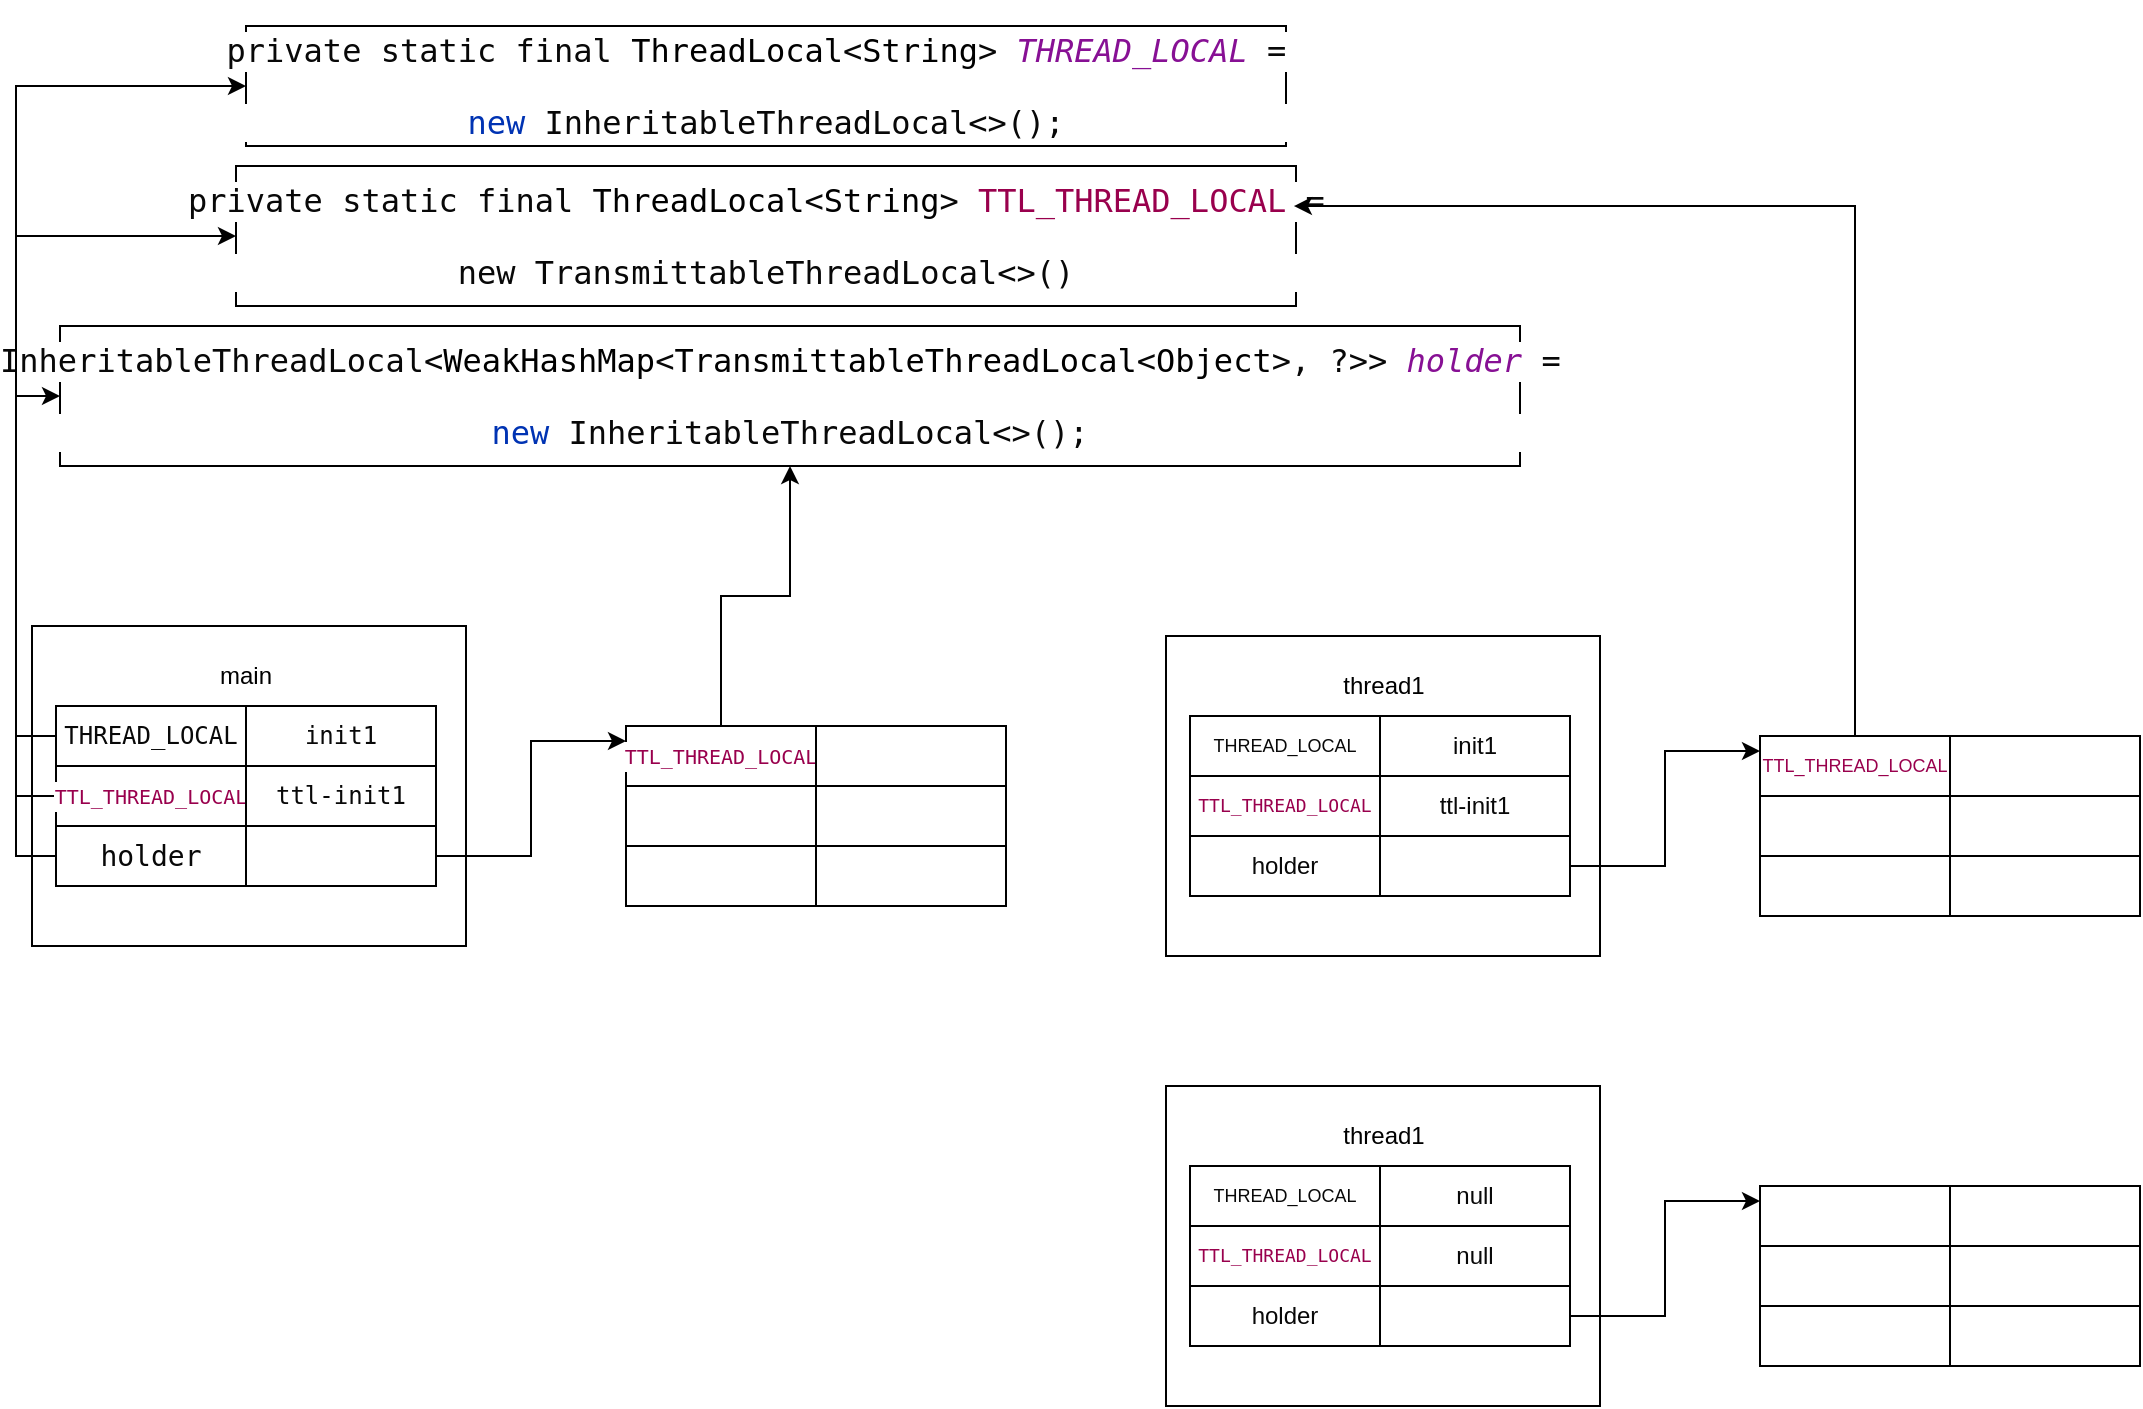 <mxfile version="21.0.6" type="github">
  <diagram name="第 1 页" id="pmHs8UpMBzQuUNmr3AvG">
    <mxGraphModel dx="1221" dy="676" grid="1" gridSize="10" guides="1" tooltips="1" connect="1" arrows="1" fold="1" page="1" pageScale="1" pageWidth="827" pageHeight="1169" math="0" shadow="0">
      <root>
        <mxCell id="0" />
        <mxCell id="1" parent="0" />
        <mxCell id="Ih1NZP5t_pB03FKLAn0f-21" value="" style="rounded=0;whiteSpace=wrap;html=1;" vertex="1" parent="1">
          <mxGeometry x="83" y="320" width="217" height="160" as="geometry" />
        </mxCell>
        <mxCell id="Ih1NZP5t_pB03FKLAn0f-1" value="&lt;pre style=&quot;background-color:#ffffff;color:#080808;font-family:&#39;JetBrains Mono&#39;,monospace;font-size:12.0pt;&quot;&gt;private static final &lt;span style=&quot;color:#000000;&quot;&gt;ThreadLocal&lt;/span&gt;&amp;lt;&lt;span style=&quot;color:#000000;&quot;&gt;String&lt;/span&gt;&amp;gt; &lt;span style=&quot;color:#871094;font-style:italic;&quot;&gt;THREAD_LOCAL &lt;/span&gt;= &lt;/pre&gt;&lt;pre style=&quot;background-color:#ffffff;color:#080808;font-family:&#39;JetBrains Mono&#39;,monospace;font-size:12.0pt;&quot;&gt;&lt;span style=&quot;color:#0033b3;&quot;&gt;new &lt;/span&gt;InheritableThreadLocal&amp;lt;&amp;gt;();&lt;/pre&gt;" style="rounded=0;whiteSpace=wrap;html=1;" vertex="1" parent="1">
          <mxGeometry x="190" y="20" width="520" height="60" as="geometry" />
        </mxCell>
        <mxCell id="Ih1NZP5t_pB03FKLAn0f-2" value="&lt;pre style=&quot;background-color: rgb(255, 255, 255); font-family: &amp;quot;JetBrains Mono&amp;quot;, monospace; font-size: 12pt;&quot;&gt;&lt;span style=&quot;color: rgb(8, 8, 8);&quot;&gt;private static final &lt;span style=&quot;color:#000000;&quot;&gt;ThreadLocal&lt;/span&gt;&amp;lt;&lt;span style=&quot;color:#000000;&quot;&gt;String&lt;/span&gt;&amp;gt; &lt;/span&gt;&lt;font color=&quot;#99004d&quot;&gt;TTL_THREAD_LOCAL&lt;/font&gt;&lt;font color=&quot;#080808&quot;&gt; = &lt;br&gt;&lt;/font&gt;&lt;/pre&gt;&lt;pre style=&quot;background-color:#ffffff;color:#080808;font-family:&#39;JetBrains Mono&#39;,monospace;font-size:12.0pt;&quot;&gt;new TransmittableThreadLocal&amp;lt;&amp;gt;()&lt;/pre&gt;" style="rounded=0;whiteSpace=wrap;html=1;" vertex="1" parent="1">
          <mxGeometry x="185" y="90" width="530" height="70" as="geometry" />
        </mxCell>
        <mxCell id="Ih1NZP5t_pB03FKLAn0f-3" value="&lt;pre style=&quot;background-color:#ffffff;color:#080808;font-family:&#39;JetBrains Mono&#39;,monospace;font-size:12.0pt;&quot;&gt;InheritableThreadLocal&amp;lt;&lt;span style=&quot;font-size: 12pt; color: rgb(0, 0, 0);&quot;&gt;WeakHashMap&lt;/span&gt;&lt;span style=&quot;font-size: 12pt;&quot;&gt;&amp;lt;&lt;/span&gt;&lt;span style=&quot;font-size: 12pt; color: rgb(0, 0, 0);&quot;&gt;TransmittableThreadLocal&lt;/span&gt;&lt;span style=&quot;font-size: 12pt;&quot;&gt;&amp;lt;&lt;/span&gt;&lt;span style=&quot;font-size: 12pt; color: rgb(0, 0, 0);&quot;&gt;Object&lt;/span&gt;&lt;span style=&quot;font-size: 12pt;&quot;&gt;&amp;gt;, ?&amp;gt;&amp;gt; &lt;/span&gt;&lt;span style=&quot;font-size: 12pt; color: rgb(135, 16, 148); font-style: italic;&quot;&gt;holder&lt;/span&gt;&lt;span style=&quot;color:#871094;font-style:italic;&quot;&gt; &lt;/span&gt;= &lt;/pre&gt;&lt;pre style=&quot;background-color:#ffffff;color:#080808;font-family:&#39;JetBrains Mono&#39;,monospace;font-size:12.0pt;&quot;&gt;&lt;span style=&quot;color:#0033b3;&quot;&gt;new &lt;/span&gt;InheritableThreadLocal&amp;lt;&amp;gt;();&lt;/pre&gt;" style="rounded=0;whiteSpace=wrap;html=1;" vertex="1" parent="1">
          <mxGeometry x="97" y="170" width="730" height="70" as="geometry" />
        </mxCell>
        <mxCell id="Ih1NZP5t_pB03FKLAn0f-20" style="edgeStyle=orthogonalEdgeStyle;rounded=0;orthogonalLoop=1;jettySize=auto;html=1;exitX=0;exitY=0.5;exitDx=0;exitDy=0;entryX=0;entryY=0.5;entryDx=0;entryDy=0;" edge="1" parent="1" source="Ih1NZP5t_pB03FKLAn0f-5" target="Ih1NZP5t_pB03FKLAn0f-1">
          <mxGeometry relative="1" as="geometry" />
        </mxCell>
        <mxCell id="Ih1NZP5t_pB03FKLAn0f-5" value="&lt;pre style=&quot;border-color: var(--border-color); background-color: rgb(255, 255, 255); color: rgb(8, 8, 8); font-family: &amp;quot;JetBrains Mono&amp;quot;, monospace;&quot;&gt;&lt;font style=&quot;font-size: 12px;&quot;&gt;THREAD_LOCAL&lt;/font&gt;&lt;/pre&gt;" style="rounded=0;whiteSpace=wrap;html=1;" vertex="1" parent="1">
          <mxGeometry x="95" y="360" width="95" height="30" as="geometry" />
        </mxCell>
        <mxCell id="Ih1NZP5t_pB03FKLAn0f-6" value="&lt;pre style=&quot;background-color: rgb(255, 255, 255); color: rgb(8, 8, 8); font-family: &amp;quot;JetBrains Mono&amp;quot;, monospace; font-size: 12px;&quot;&gt;init1&lt;br style=&quot;font-size: 12px;&quot;&gt;&lt;/pre&gt;" style="rounded=0;whiteSpace=wrap;html=1;fontSize=12;" vertex="1" parent="1">
          <mxGeometry x="190" y="360" width="95" height="30" as="geometry" />
        </mxCell>
        <mxCell id="Ih1NZP5t_pB03FKLAn0f-19" style="edgeStyle=orthogonalEdgeStyle;rounded=0;orthogonalLoop=1;jettySize=auto;html=1;exitX=0;exitY=0.5;exitDx=0;exitDy=0;entryX=0;entryY=0.5;entryDx=0;entryDy=0;" edge="1" parent="1" source="Ih1NZP5t_pB03FKLAn0f-7" target="Ih1NZP5t_pB03FKLAn0f-2">
          <mxGeometry relative="1" as="geometry" />
        </mxCell>
        <mxCell id="Ih1NZP5t_pB03FKLAn0f-7" value="&lt;pre style=&quot;border-color: var(--border-color); background-color: rgb(255, 255, 255); font-family: &amp;quot;JetBrains Mono&amp;quot;, monospace;&quot;&gt;&lt;font style=&quot;border-color: var(--border-color); font-size: 10px;&quot; color=&quot;#99004d&quot;&gt;TTL_THREAD_LOCAL&lt;/font&gt;&lt;/pre&gt;" style="rounded=0;whiteSpace=wrap;html=1;" vertex="1" parent="1">
          <mxGeometry x="95" y="390" width="95" height="30" as="geometry" />
        </mxCell>
        <mxCell id="Ih1NZP5t_pB03FKLAn0f-8" value="&lt;pre style=&quot;background-color: rgb(255, 255, 255); color: rgb(8, 8, 8); font-family: &amp;quot;JetBrains Mono&amp;quot;, monospace; font-size: 12px;&quot;&gt;ttl-init1&lt;br style=&quot;font-size: 12px;&quot;&gt;&lt;/pre&gt;" style="rounded=0;whiteSpace=wrap;html=1;fontSize=12;" vertex="1" parent="1">
          <mxGeometry x="190" y="390" width="95" height="30" as="geometry" />
        </mxCell>
        <mxCell id="Ih1NZP5t_pB03FKLAn0f-18" style="edgeStyle=orthogonalEdgeStyle;rounded=0;orthogonalLoop=1;jettySize=auto;html=1;exitX=0;exitY=0.5;exitDx=0;exitDy=0;entryX=0;entryY=0.5;entryDx=0;entryDy=0;" edge="1" parent="1" source="Ih1NZP5t_pB03FKLAn0f-9" target="Ih1NZP5t_pB03FKLAn0f-3">
          <mxGeometry relative="1" as="geometry" />
        </mxCell>
        <mxCell id="Ih1NZP5t_pB03FKLAn0f-9" value="&lt;pre style=&quot;border-color: var(--border-color); background-color: rgb(255, 255, 255); color: rgb(8, 8, 8); font-family: &amp;quot;JetBrains Mono&amp;quot;, monospace;&quot;&gt;&lt;font style=&quot;font-size: 14px;&quot;&gt;holder&lt;/font&gt;&lt;/pre&gt;" style="rounded=0;whiteSpace=wrap;html=1;" vertex="1" parent="1">
          <mxGeometry x="95" y="420" width="95" height="30" as="geometry" />
        </mxCell>
        <mxCell id="Ih1NZP5t_pB03FKLAn0f-17" style="edgeStyle=orthogonalEdgeStyle;rounded=0;orthogonalLoop=1;jettySize=auto;html=1;exitX=1;exitY=0.5;exitDx=0;exitDy=0;entryX=0;entryY=0.25;entryDx=0;entryDy=0;" edge="1" parent="1" source="Ih1NZP5t_pB03FKLAn0f-10" target="Ih1NZP5t_pB03FKLAn0f-11">
          <mxGeometry relative="1" as="geometry" />
        </mxCell>
        <mxCell id="Ih1NZP5t_pB03FKLAn0f-10" value="" style="rounded=0;whiteSpace=wrap;html=1;" vertex="1" parent="1">
          <mxGeometry x="190" y="420" width="95" height="30" as="geometry" />
        </mxCell>
        <mxCell id="Ih1NZP5t_pB03FKLAn0f-38" style="edgeStyle=orthogonalEdgeStyle;rounded=0;orthogonalLoop=1;jettySize=auto;html=1;exitX=0.5;exitY=0;exitDx=0;exitDy=0;entryX=0.5;entryY=1;entryDx=0;entryDy=0;" edge="1" parent="1" source="Ih1NZP5t_pB03FKLAn0f-11" target="Ih1NZP5t_pB03FKLAn0f-3">
          <mxGeometry relative="1" as="geometry" />
        </mxCell>
        <mxCell id="Ih1NZP5t_pB03FKLAn0f-11" value="&lt;pre style=&quot;border-color: var(--border-color); background-color: rgb(255, 255, 255); font-family: &amp;quot;JetBrains Mono&amp;quot;, monospace;&quot;&gt;&lt;font style=&quot;border-color: var(--border-color); font-size: 10px;&quot; color=&quot;#99004d&quot;&gt;TTL_THREAD_LOCAL&lt;/font&gt;&lt;/pre&gt;" style="rounded=0;whiteSpace=wrap;html=1;" vertex="1" parent="1">
          <mxGeometry x="380" y="370" width="95" height="30" as="geometry" />
        </mxCell>
        <mxCell id="Ih1NZP5t_pB03FKLAn0f-12" value="" style="rounded=0;whiteSpace=wrap;html=1;" vertex="1" parent="1">
          <mxGeometry x="475" y="370" width="95" height="30" as="geometry" />
        </mxCell>
        <mxCell id="Ih1NZP5t_pB03FKLAn0f-13" value="" style="rounded=0;whiteSpace=wrap;html=1;" vertex="1" parent="1">
          <mxGeometry x="475" y="400" width="95" height="30" as="geometry" />
        </mxCell>
        <mxCell id="Ih1NZP5t_pB03FKLAn0f-14" value="" style="rounded=0;whiteSpace=wrap;html=1;" vertex="1" parent="1">
          <mxGeometry x="380" y="430" width="95" height="30" as="geometry" />
        </mxCell>
        <mxCell id="Ih1NZP5t_pB03FKLAn0f-15" value="" style="rounded=0;whiteSpace=wrap;html=1;" vertex="1" parent="1">
          <mxGeometry x="475" y="430" width="95" height="30" as="geometry" />
        </mxCell>
        <mxCell id="Ih1NZP5t_pB03FKLAn0f-16" value="" style="rounded=0;whiteSpace=wrap;html=1;" vertex="1" parent="1">
          <mxGeometry x="380" y="400" width="95" height="30" as="geometry" />
        </mxCell>
        <mxCell id="Ih1NZP5t_pB03FKLAn0f-22" value="" style="rounded=0;whiteSpace=wrap;html=1;" vertex="1" parent="1">
          <mxGeometry x="650" y="325" width="217" height="160" as="geometry" />
        </mxCell>
        <mxCell id="Ih1NZP5t_pB03FKLAn0f-23" value="&lt;div style=&quot;border-color: var(--border-color); background-color: rgb(255, 255, 255); color: rgb(8, 8, 8); font-size: 9px;&quot;&gt;&lt;font style=&quot;font-size: 9px;&quot;&gt;THREAD_LOCAL&lt;/font&gt;&lt;/div&gt;" style="rounded=0;whiteSpace=wrap;html=1;fontSize=9;fontFamily=Helvetica;fontStyle=0" vertex="1" parent="1">
          <mxGeometry x="662" y="365" width="95" height="30" as="geometry" />
        </mxCell>
        <mxCell id="Ih1NZP5t_pB03FKLAn0f-24" value="&lt;div style=&quot;border-color: var(--border-color); background-color: rgb(255, 255, 255); color: rgb(8, 8, 8); font-size: 12px;&quot;&gt;init1&lt;/div&gt;" style="rounded=0;whiteSpace=wrap;html=1;fontSize=12;fontFamily=Helvetica;fontStyle=0" vertex="1" parent="1">
          <mxGeometry x="757" y="365" width="95" height="30" as="geometry" />
        </mxCell>
        <mxCell id="Ih1NZP5t_pB03FKLAn0f-25" value="&lt;pre style=&quot;border-color: var(--border-color); background-color: rgb(255, 255, 255); font-family: &amp;quot;JetBrains Mono&amp;quot;, monospace; font-size: 9px;&quot;&gt;&lt;font style=&quot;border-color: var(--border-color); font-size: 9px;&quot; color=&quot;#99004d&quot;&gt;TTL_THREAD_LOCAL&lt;/font&gt;&lt;/pre&gt;" style="rounded=0;whiteSpace=wrap;html=1;fontStyle=0;fontSize=9;" vertex="1" parent="1">
          <mxGeometry x="662" y="395" width="95" height="30" as="geometry" />
        </mxCell>
        <mxCell id="Ih1NZP5t_pB03FKLAn0f-26" value="&lt;div style=&quot;border-color: var(--border-color); background-color: rgb(255, 255, 255); color: rgb(8, 8, 8); font-size: 12px;&quot;&gt;ttl-init1&lt;/div&gt;" style="rounded=0;whiteSpace=wrap;html=1;fontSize=12;fontFamily=Helvetica;fontStyle=0" vertex="1" parent="1">
          <mxGeometry x="757" y="395" width="95" height="30" as="geometry" />
        </mxCell>
        <mxCell id="Ih1NZP5t_pB03FKLAn0f-27" value="&lt;div style=&quot;border-color: var(--border-color); background-color: rgb(255, 255, 255); color: rgb(8, 8, 8); font-size: 12px;&quot;&gt;&lt;font style=&quot;font-size: 12px;&quot;&gt;holder&lt;/font&gt;&lt;/div&gt;" style="rounded=0;whiteSpace=wrap;html=1;fontSize=12;fontFamily=Helvetica;fontStyle=0" vertex="1" parent="1">
          <mxGeometry x="662" y="425" width="95" height="30" as="geometry" />
        </mxCell>
        <mxCell id="Ih1NZP5t_pB03FKLAn0f-28" style="edgeStyle=orthogonalEdgeStyle;rounded=0;orthogonalLoop=1;jettySize=auto;html=1;exitX=1;exitY=0.5;exitDx=0;exitDy=0;entryX=0;entryY=0.25;entryDx=0;entryDy=0;fontStyle=0" edge="1" source="Ih1NZP5t_pB03FKLAn0f-29" target="Ih1NZP5t_pB03FKLAn0f-30" parent="1">
          <mxGeometry relative="1" as="geometry" />
        </mxCell>
        <mxCell id="Ih1NZP5t_pB03FKLAn0f-29" value="" style="rounded=0;whiteSpace=wrap;html=1;fontStyle=0" vertex="1" parent="1">
          <mxGeometry x="757" y="425" width="95" height="30" as="geometry" />
        </mxCell>
        <mxCell id="Ih1NZP5t_pB03FKLAn0f-39" style="edgeStyle=orthogonalEdgeStyle;rounded=0;orthogonalLoop=1;jettySize=auto;html=1;exitX=0.5;exitY=0;exitDx=0;exitDy=0;entryX=0.998;entryY=0.286;entryDx=0;entryDy=0;entryPerimeter=0;" edge="1" parent="1" source="Ih1NZP5t_pB03FKLAn0f-30" target="Ih1NZP5t_pB03FKLAn0f-2">
          <mxGeometry relative="1" as="geometry">
            <Array as="points">
              <mxPoint x="995" y="110" />
            </Array>
          </mxGeometry>
        </mxCell>
        <mxCell id="Ih1NZP5t_pB03FKLAn0f-30" value="&lt;div style=&quot;border-color: var(--border-color); background-color: rgb(255, 255, 255); font-size: 9px;&quot;&gt;&lt;font style=&quot;border-color: var(--border-color); font-size: 9px;&quot; color=&quot;#99004d&quot;&gt;TTL_THREAD_LOCAL&lt;/font&gt;&lt;/div&gt;" style="rounded=0;whiteSpace=wrap;html=1;fontSize=9;fontFamily=Helvetica;fontStyle=0" vertex="1" parent="1">
          <mxGeometry x="947" y="375" width="95" height="30" as="geometry" />
        </mxCell>
        <mxCell id="Ih1NZP5t_pB03FKLAn0f-31" value="" style="rounded=0;whiteSpace=wrap;html=1;fontStyle=0" vertex="1" parent="1">
          <mxGeometry x="1042" y="375" width="95" height="30" as="geometry" />
        </mxCell>
        <mxCell id="Ih1NZP5t_pB03FKLAn0f-32" value="" style="rounded=0;whiteSpace=wrap;html=1;fontStyle=0" vertex="1" parent="1">
          <mxGeometry x="1042" y="405" width="95" height="30" as="geometry" />
        </mxCell>
        <mxCell id="Ih1NZP5t_pB03FKLAn0f-33" value="" style="rounded=0;whiteSpace=wrap;html=1;fontStyle=0" vertex="1" parent="1">
          <mxGeometry x="947" y="435" width="95" height="30" as="geometry" />
        </mxCell>
        <mxCell id="Ih1NZP5t_pB03FKLAn0f-34" value="" style="rounded=0;whiteSpace=wrap;html=1;fontStyle=0" vertex="1" parent="1">
          <mxGeometry x="1042" y="435" width="95" height="30" as="geometry" />
        </mxCell>
        <mxCell id="Ih1NZP5t_pB03FKLAn0f-35" value="" style="rounded=0;whiteSpace=wrap;html=1;fontStyle=0" vertex="1" parent="1">
          <mxGeometry x="947" y="405" width="95" height="30" as="geometry" />
        </mxCell>
        <mxCell id="Ih1NZP5t_pB03FKLAn0f-36" value="main" style="text;html=1;strokeColor=none;fillColor=none;align=center;verticalAlign=middle;whiteSpace=wrap;rounded=0;" vertex="1" parent="1">
          <mxGeometry x="160" y="330" width="60" height="30" as="geometry" />
        </mxCell>
        <mxCell id="Ih1NZP5t_pB03FKLAn0f-37" value="thread1" style="text;html=1;strokeColor=none;fillColor=none;align=center;verticalAlign=middle;whiteSpace=wrap;rounded=0;" vertex="1" parent="1">
          <mxGeometry x="728.5" y="335" width="60" height="30" as="geometry" />
        </mxCell>
        <mxCell id="Ih1NZP5t_pB03FKLAn0f-40" value="" style="rounded=0;whiteSpace=wrap;html=1;" vertex="1" parent="1">
          <mxGeometry x="650" y="550" width="217" height="160" as="geometry" />
        </mxCell>
        <mxCell id="Ih1NZP5t_pB03FKLAn0f-41" value="&lt;div style=&quot;border-color: var(--border-color); background-color: rgb(255, 255, 255); color: rgb(8, 8, 8); font-size: 9px;&quot;&gt;&lt;font style=&quot;font-size: 9px;&quot;&gt;THREAD_LOCAL&lt;/font&gt;&lt;/div&gt;" style="rounded=0;whiteSpace=wrap;html=1;fontSize=9;fontFamily=Helvetica;fontStyle=0" vertex="1" parent="1">
          <mxGeometry x="662" y="590" width="95" height="30" as="geometry" />
        </mxCell>
        <mxCell id="Ih1NZP5t_pB03FKLAn0f-42" value="&lt;div style=&quot;border-color: var(--border-color); background-color: rgb(255, 255, 255); color: rgb(8, 8, 8); font-size: 12px;&quot;&gt;null&lt;/div&gt;" style="rounded=0;whiteSpace=wrap;html=1;fontSize=12;fontFamily=Helvetica;fontStyle=0" vertex="1" parent="1">
          <mxGeometry x="757" y="590" width="95" height="30" as="geometry" />
        </mxCell>
        <mxCell id="Ih1NZP5t_pB03FKLAn0f-43" value="&lt;pre style=&quot;border-color: var(--border-color); background-color: rgb(255, 255, 255); font-family: &amp;quot;JetBrains Mono&amp;quot;, monospace; font-size: 9px;&quot;&gt;&lt;font style=&quot;border-color: var(--border-color); font-size: 9px;&quot; color=&quot;#99004d&quot;&gt;TTL_THREAD_LOCAL&lt;/font&gt;&lt;/pre&gt;" style="rounded=0;whiteSpace=wrap;html=1;fontStyle=0;fontSize=9;" vertex="1" parent="1">
          <mxGeometry x="662" y="620" width="95" height="30" as="geometry" />
        </mxCell>
        <mxCell id="Ih1NZP5t_pB03FKLAn0f-44" value="&lt;div style=&quot;border-color: var(--border-color); background-color: rgb(255, 255, 255); color: rgb(8, 8, 8); font-size: 12px;&quot;&gt;null&lt;br&gt;&lt;/div&gt;" style="rounded=0;whiteSpace=wrap;html=1;fontSize=12;fontFamily=Helvetica;fontStyle=0" vertex="1" parent="1">
          <mxGeometry x="757" y="620" width="95" height="30" as="geometry" />
        </mxCell>
        <mxCell id="Ih1NZP5t_pB03FKLAn0f-45" value="&lt;div style=&quot;border-color: var(--border-color); background-color: rgb(255, 255, 255); color: rgb(8, 8, 8); font-size: 12px;&quot;&gt;&lt;font style=&quot;font-size: 12px;&quot;&gt;holder&lt;/font&gt;&lt;/div&gt;" style="rounded=0;whiteSpace=wrap;html=1;fontSize=12;fontFamily=Helvetica;fontStyle=0" vertex="1" parent="1">
          <mxGeometry x="662" y="650" width="95" height="30" as="geometry" />
        </mxCell>
        <mxCell id="Ih1NZP5t_pB03FKLAn0f-46" style="edgeStyle=orthogonalEdgeStyle;rounded=0;orthogonalLoop=1;jettySize=auto;html=1;exitX=1;exitY=0.5;exitDx=0;exitDy=0;entryX=0;entryY=0.25;entryDx=0;entryDy=0;fontStyle=0" edge="1" parent="1" source="Ih1NZP5t_pB03FKLAn0f-47" target="Ih1NZP5t_pB03FKLAn0f-48">
          <mxGeometry relative="1" as="geometry" />
        </mxCell>
        <mxCell id="Ih1NZP5t_pB03FKLAn0f-47" value="" style="rounded=0;whiteSpace=wrap;html=1;fontStyle=0" vertex="1" parent="1">
          <mxGeometry x="757" y="650" width="95" height="30" as="geometry" />
        </mxCell>
        <mxCell id="Ih1NZP5t_pB03FKLAn0f-48" value="&lt;div style=&quot;border-color: var(--border-color); background-color: rgb(255, 255, 255); font-size: 9px;&quot;&gt;&lt;br&gt;&lt;/div&gt;" style="rounded=0;whiteSpace=wrap;html=1;fontSize=9;fontFamily=Helvetica;fontStyle=0" vertex="1" parent="1">
          <mxGeometry x="947" y="600" width="95" height="30" as="geometry" />
        </mxCell>
        <mxCell id="Ih1NZP5t_pB03FKLAn0f-49" value="" style="rounded=0;whiteSpace=wrap;html=1;fontStyle=0" vertex="1" parent="1">
          <mxGeometry x="1042" y="600" width="95" height="30" as="geometry" />
        </mxCell>
        <mxCell id="Ih1NZP5t_pB03FKLAn0f-50" value="" style="rounded=0;whiteSpace=wrap;html=1;fontStyle=0" vertex="1" parent="1">
          <mxGeometry x="1042" y="630" width="95" height="30" as="geometry" />
        </mxCell>
        <mxCell id="Ih1NZP5t_pB03FKLAn0f-51" value="" style="rounded=0;whiteSpace=wrap;html=1;fontStyle=0" vertex="1" parent="1">
          <mxGeometry x="947" y="660" width="95" height="30" as="geometry" />
        </mxCell>
        <mxCell id="Ih1NZP5t_pB03FKLAn0f-52" value="" style="rounded=0;whiteSpace=wrap;html=1;fontStyle=0" vertex="1" parent="1">
          <mxGeometry x="1042" y="660" width="95" height="30" as="geometry" />
        </mxCell>
        <mxCell id="Ih1NZP5t_pB03FKLAn0f-53" value="" style="rounded=0;whiteSpace=wrap;html=1;fontStyle=0" vertex="1" parent="1">
          <mxGeometry x="947" y="630" width="95" height="30" as="geometry" />
        </mxCell>
        <mxCell id="Ih1NZP5t_pB03FKLAn0f-54" value="thread1" style="text;html=1;strokeColor=none;fillColor=none;align=center;verticalAlign=middle;whiteSpace=wrap;rounded=0;" vertex="1" parent="1">
          <mxGeometry x="728.5" y="560" width="60" height="30" as="geometry" />
        </mxCell>
      </root>
    </mxGraphModel>
  </diagram>
</mxfile>
